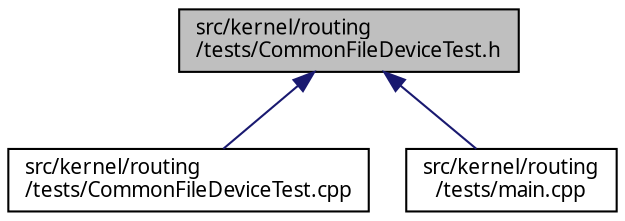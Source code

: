 digraph "src/kernel/routing/tests/CommonFileDeviceTest.h"
{
  edge [fontname="Sans",fontsize="10",labelfontname="Sans",labelfontsize="10"];
  node [fontname="Sans",fontsize="10",shape=record];
  Node62 [label="src/kernel/routing\l/tests/CommonFileDeviceTest.h",height=0.2,width=0.4,color="black", fillcolor="grey75", style="filled", fontcolor="black"];
  Node62 -> Node63 [dir="back",color="midnightblue",fontsize="10",style="solid",fontname="Sans"];
  Node63 [label="src/kernel/routing\l/tests/CommonFileDeviceTest.cpp",height=0.2,width=0.4,color="black", fillcolor="white", style="filled",URL="$dc/d43/CommonFileDeviceTest_8cpp.html"];
  Node62 -> Node64 [dir="back",color="midnightblue",fontsize="10",style="solid",fontname="Sans"];
  Node64 [label="src/kernel/routing\l/tests/main.cpp",height=0.2,width=0.4,color="black", fillcolor="white", style="filled",URL="$d1/de6/kernel_2routing_2tests_2main_8cpp.html"];
}
